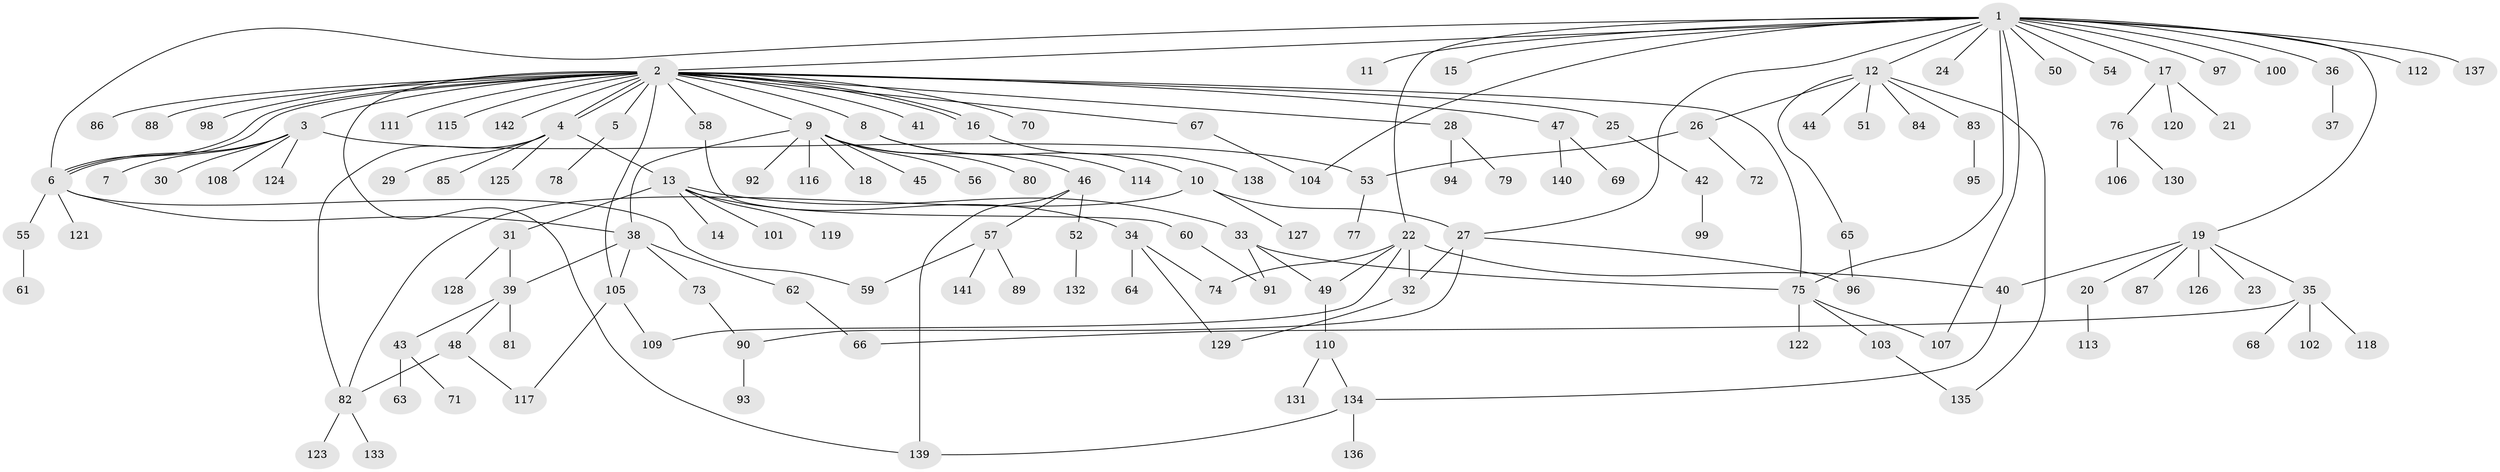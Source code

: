 // coarse degree distribution, {4: 0.09302325581395349, 7: 0.046511627906976744, 2: 0.11627906976744186, 5: 0.11627906976744186, 1: 0.5116279069767442, 14: 0.023255813953488372, 3: 0.06976744186046512, 20: 0.023255813953488372}
// Generated by graph-tools (version 1.1) at 2025/36/03/04/25 23:36:39]
// undirected, 142 vertices, 173 edges
graph export_dot {
  node [color=gray90,style=filled];
  1;
  2;
  3;
  4;
  5;
  6;
  7;
  8;
  9;
  10;
  11;
  12;
  13;
  14;
  15;
  16;
  17;
  18;
  19;
  20;
  21;
  22;
  23;
  24;
  25;
  26;
  27;
  28;
  29;
  30;
  31;
  32;
  33;
  34;
  35;
  36;
  37;
  38;
  39;
  40;
  41;
  42;
  43;
  44;
  45;
  46;
  47;
  48;
  49;
  50;
  51;
  52;
  53;
  54;
  55;
  56;
  57;
  58;
  59;
  60;
  61;
  62;
  63;
  64;
  65;
  66;
  67;
  68;
  69;
  70;
  71;
  72;
  73;
  74;
  75;
  76;
  77;
  78;
  79;
  80;
  81;
  82;
  83;
  84;
  85;
  86;
  87;
  88;
  89;
  90;
  91;
  92;
  93;
  94;
  95;
  96;
  97;
  98;
  99;
  100;
  101;
  102;
  103;
  104;
  105;
  106;
  107;
  108;
  109;
  110;
  111;
  112;
  113;
  114;
  115;
  116;
  117;
  118;
  119;
  120;
  121;
  122;
  123;
  124;
  125;
  126;
  127;
  128;
  129;
  130;
  131;
  132;
  133;
  134;
  135;
  136;
  137;
  138;
  139;
  140;
  141;
  142;
  1 -- 2;
  1 -- 6;
  1 -- 11;
  1 -- 12;
  1 -- 15;
  1 -- 17;
  1 -- 19;
  1 -- 22;
  1 -- 24;
  1 -- 27;
  1 -- 36;
  1 -- 50;
  1 -- 54;
  1 -- 75;
  1 -- 97;
  1 -- 100;
  1 -- 104;
  1 -- 107;
  1 -- 112;
  1 -- 137;
  2 -- 3;
  2 -- 4;
  2 -- 4;
  2 -- 5;
  2 -- 6;
  2 -- 6;
  2 -- 8;
  2 -- 9;
  2 -- 16;
  2 -- 16;
  2 -- 25;
  2 -- 28;
  2 -- 41;
  2 -- 47;
  2 -- 58;
  2 -- 67;
  2 -- 70;
  2 -- 75;
  2 -- 86;
  2 -- 88;
  2 -- 98;
  2 -- 105;
  2 -- 111;
  2 -- 115;
  2 -- 139;
  2 -- 142;
  3 -- 6;
  3 -- 7;
  3 -- 30;
  3 -- 53;
  3 -- 108;
  3 -- 124;
  4 -- 13;
  4 -- 29;
  4 -- 82;
  4 -- 85;
  4 -- 125;
  5 -- 78;
  6 -- 38;
  6 -- 55;
  6 -- 59;
  6 -- 121;
  8 -- 10;
  8 -- 114;
  9 -- 18;
  9 -- 38;
  9 -- 45;
  9 -- 46;
  9 -- 56;
  9 -- 80;
  9 -- 92;
  9 -- 116;
  10 -- 27;
  10 -- 82;
  10 -- 127;
  12 -- 26;
  12 -- 44;
  12 -- 51;
  12 -- 65;
  12 -- 83;
  12 -- 84;
  12 -- 135;
  13 -- 14;
  13 -- 31;
  13 -- 33;
  13 -- 34;
  13 -- 101;
  13 -- 119;
  16 -- 138;
  17 -- 21;
  17 -- 76;
  17 -- 120;
  19 -- 20;
  19 -- 23;
  19 -- 35;
  19 -- 40;
  19 -- 87;
  19 -- 126;
  20 -- 113;
  22 -- 32;
  22 -- 40;
  22 -- 49;
  22 -- 74;
  22 -- 109;
  25 -- 42;
  26 -- 53;
  26 -- 72;
  27 -- 32;
  27 -- 90;
  27 -- 96;
  28 -- 79;
  28 -- 94;
  31 -- 39;
  31 -- 128;
  32 -- 129;
  33 -- 49;
  33 -- 75;
  33 -- 91;
  34 -- 64;
  34 -- 74;
  34 -- 129;
  35 -- 66;
  35 -- 68;
  35 -- 102;
  35 -- 118;
  36 -- 37;
  38 -- 39;
  38 -- 62;
  38 -- 73;
  38 -- 105;
  39 -- 43;
  39 -- 48;
  39 -- 81;
  40 -- 134;
  42 -- 99;
  43 -- 63;
  43 -- 71;
  46 -- 52;
  46 -- 57;
  46 -- 139;
  47 -- 69;
  47 -- 140;
  48 -- 82;
  48 -- 117;
  49 -- 110;
  52 -- 132;
  53 -- 77;
  55 -- 61;
  57 -- 59;
  57 -- 89;
  57 -- 141;
  58 -- 60;
  60 -- 91;
  62 -- 66;
  65 -- 96;
  67 -- 104;
  73 -- 90;
  75 -- 103;
  75 -- 107;
  75 -- 122;
  76 -- 106;
  76 -- 130;
  82 -- 123;
  82 -- 133;
  83 -- 95;
  90 -- 93;
  103 -- 135;
  105 -- 109;
  105 -- 117;
  110 -- 131;
  110 -- 134;
  134 -- 136;
  134 -- 139;
}
